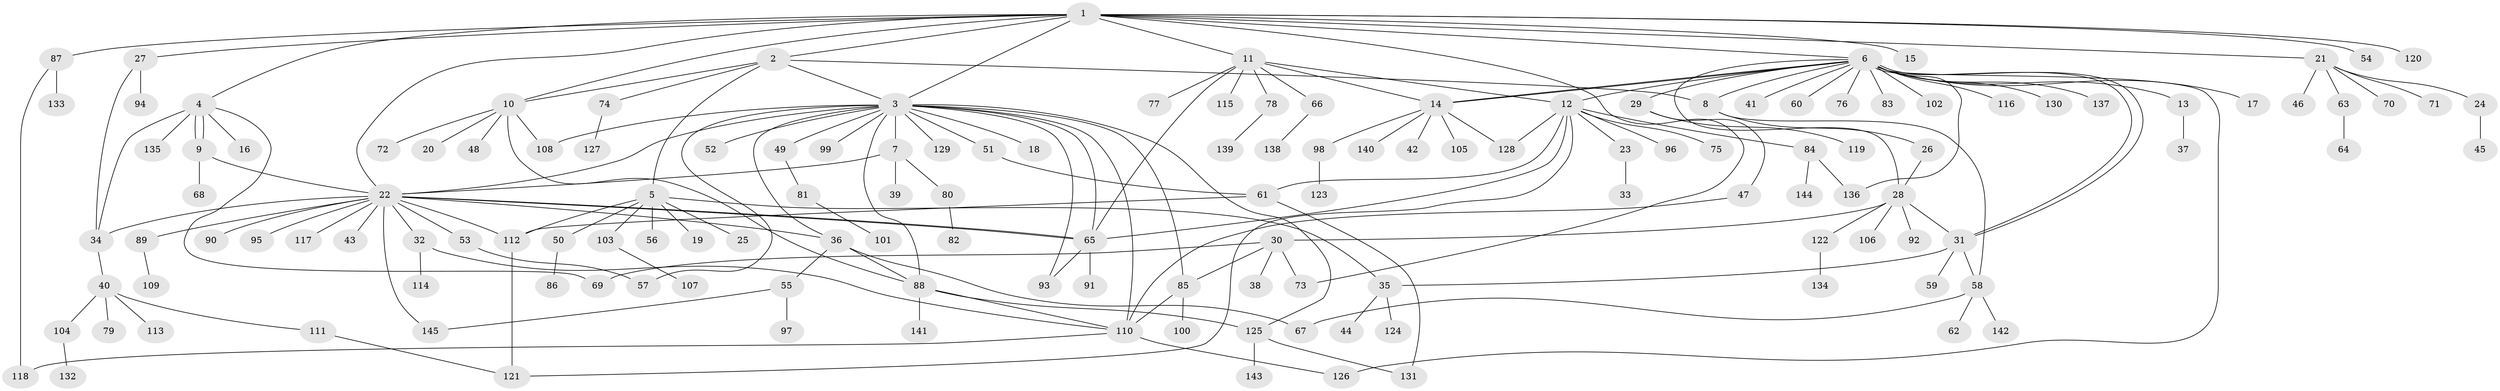 // coarse degree distribution, {13: 0.0297029702970297, 3: 0.019801980198019802, 6: 0.0297029702970297, 1: 0.6534653465346535, 19: 0.019801980198019802, 7: 0.009900990099009901, 8: 0.009900990099009901, 2: 0.18811881188118812, 5: 0.019801980198019802, 4: 0.019801980198019802}
// Generated by graph-tools (version 1.1) at 2025/51/03/04/25 21:51:08]
// undirected, 145 vertices, 191 edges
graph export_dot {
graph [start="1"]
  node [color=gray90,style=filled];
  1;
  2;
  3;
  4;
  5;
  6;
  7;
  8;
  9;
  10;
  11;
  12;
  13;
  14;
  15;
  16;
  17;
  18;
  19;
  20;
  21;
  22;
  23;
  24;
  25;
  26;
  27;
  28;
  29;
  30;
  31;
  32;
  33;
  34;
  35;
  36;
  37;
  38;
  39;
  40;
  41;
  42;
  43;
  44;
  45;
  46;
  47;
  48;
  49;
  50;
  51;
  52;
  53;
  54;
  55;
  56;
  57;
  58;
  59;
  60;
  61;
  62;
  63;
  64;
  65;
  66;
  67;
  68;
  69;
  70;
  71;
  72;
  73;
  74;
  75;
  76;
  77;
  78;
  79;
  80;
  81;
  82;
  83;
  84;
  85;
  86;
  87;
  88;
  89;
  90;
  91;
  92;
  93;
  94;
  95;
  96;
  97;
  98;
  99;
  100;
  101;
  102;
  103;
  104;
  105;
  106;
  107;
  108;
  109;
  110;
  111;
  112;
  113;
  114;
  115;
  116;
  117;
  118;
  119;
  120;
  121;
  122;
  123;
  124;
  125;
  126;
  127;
  128;
  129;
  130;
  131;
  132;
  133;
  134;
  135;
  136;
  137;
  138;
  139;
  140;
  141;
  142;
  143;
  144;
  145;
  1 -- 2;
  1 -- 3;
  1 -- 4;
  1 -- 6;
  1 -- 10;
  1 -- 11;
  1 -- 15;
  1 -- 21;
  1 -- 22;
  1 -- 27;
  1 -- 54;
  1 -- 73;
  1 -- 87;
  1 -- 120;
  2 -- 3;
  2 -- 5;
  2 -- 8;
  2 -- 10;
  2 -- 74;
  3 -- 7;
  3 -- 18;
  3 -- 22;
  3 -- 36;
  3 -- 49;
  3 -- 51;
  3 -- 52;
  3 -- 57;
  3 -- 65;
  3 -- 85;
  3 -- 88;
  3 -- 93;
  3 -- 99;
  3 -- 108;
  3 -- 110;
  3 -- 125;
  3 -- 129;
  4 -- 9;
  4 -- 9;
  4 -- 16;
  4 -- 34;
  4 -- 69;
  4 -- 135;
  5 -- 19;
  5 -- 25;
  5 -- 35;
  5 -- 50;
  5 -- 56;
  5 -- 103;
  5 -- 112;
  6 -- 8;
  6 -- 12;
  6 -- 13;
  6 -- 14;
  6 -- 14;
  6 -- 17;
  6 -- 28;
  6 -- 29;
  6 -- 31;
  6 -- 31;
  6 -- 41;
  6 -- 60;
  6 -- 76;
  6 -- 83;
  6 -- 102;
  6 -- 116;
  6 -- 126;
  6 -- 130;
  6 -- 136;
  6 -- 137;
  7 -- 22;
  7 -- 39;
  7 -- 80;
  8 -- 26;
  8 -- 58;
  9 -- 22;
  9 -- 68;
  10 -- 20;
  10 -- 48;
  10 -- 72;
  10 -- 88;
  10 -- 108;
  11 -- 12;
  11 -- 14;
  11 -- 65;
  11 -- 66;
  11 -- 77;
  11 -- 78;
  11 -- 115;
  12 -- 23;
  12 -- 61;
  12 -- 65;
  12 -- 75;
  12 -- 84;
  12 -- 96;
  12 -- 121;
  12 -- 128;
  13 -- 37;
  14 -- 42;
  14 -- 98;
  14 -- 105;
  14 -- 128;
  14 -- 140;
  21 -- 24;
  21 -- 46;
  21 -- 63;
  21 -- 70;
  21 -- 71;
  22 -- 32;
  22 -- 34;
  22 -- 36;
  22 -- 43;
  22 -- 53;
  22 -- 65;
  22 -- 65;
  22 -- 89;
  22 -- 90;
  22 -- 95;
  22 -- 112;
  22 -- 117;
  22 -- 145;
  23 -- 33;
  24 -- 45;
  26 -- 28;
  27 -- 34;
  27 -- 94;
  28 -- 30;
  28 -- 31;
  28 -- 92;
  28 -- 106;
  28 -- 122;
  29 -- 47;
  29 -- 119;
  30 -- 38;
  30 -- 69;
  30 -- 73;
  30 -- 85;
  31 -- 35;
  31 -- 58;
  31 -- 59;
  32 -- 110;
  32 -- 114;
  34 -- 40;
  35 -- 44;
  35 -- 124;
  36 -- 55;
  36 -- 67;
  36 -- 88;
  40 -- 79;
  40 -- 104;
  40 -- 111;
  40 -- 113;
  47 -- 110;
  49 -- 81;
  50 -- 86;
  51 -- 61;
  53 -- 57;
  55 -- 97;
  55 -- 145;
  58 -- 62;
  58 -- 67;
  58 -- 142;
  61 -- 112;
  61 -- 131;
  63 -- 64;
  65 -- 91;
  65 -- 93;
  66 -- 138;
  74 -- 127;
  78 -- 139;
  80 -- 82;
  81 -- 101;
  84 -- 136;
  84 -- 144;
  85 -- 100;
  85 -- 110;
  87 -- 118;
  87 -- 133;
  88 -- 110;
  88 -- 125;
  88 -- 141;
  89 -- 109;
  98 -- 123;
  103 -- 107;
  104 -- 132;
  110 -- 118;
  110 -- 126;
  111 -- 121;
  112 -- 121;
  122 -- 134;
  125 -- 131;
  125 -- 143;
}

